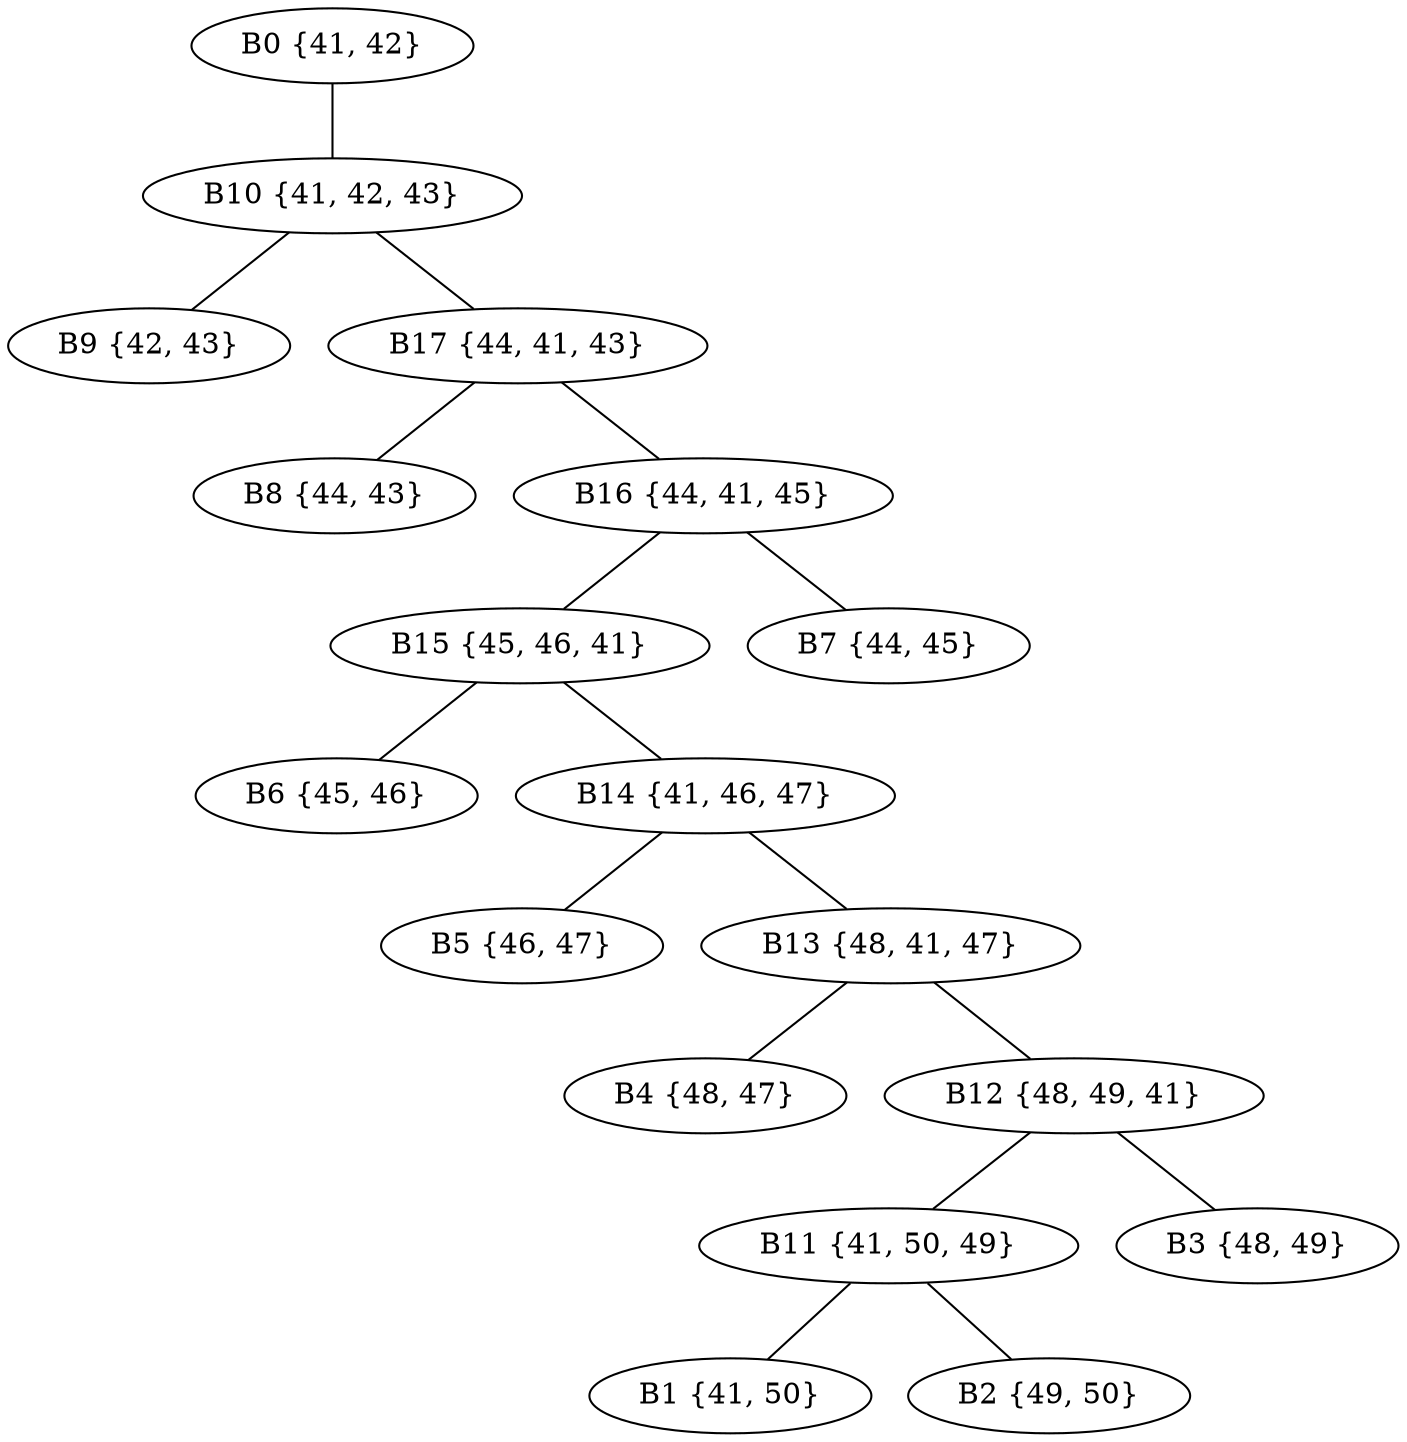 graph td {
	B0 [label="B0 {41, 42}"];
	B10 [label="B10 {41, 42, 43}"];
	B0 -- B10;
	B9 [label="B9 {42, 43}"];
	B10 -- B9;
	B17 [label="B17 {44, 41, 43}"];
	B10 -- B17;
	B8 [label="B8 {44, 43}"];
	B17 -- B8;
	B16 [label="B16 {44, 41, 45}"];
	B17 -- B16;
	B15 [label="B15 {45, 46, 41}"];
	B16 -- B15;
	B7 [label="B7 {44, 45}"];
	B16 -- B7;
	B6 [label="B6 {45, 46}"];
	B15 -- B6;
	B14 [label="B14 {41, 46, 47}"];
	B15 -- B14;
	B5 [label="B5 {46, 47}"];
	B14 -- B5;
	B13 [label="B13 {48, 41, 47}"];
	B14 -- B13;
	B4 [label="B4 {48, 47}"];
	B13 -- B4;
	B12 [label="B12 {48, 49, 41}"];
	B13 -- B12;
	B11 [label="B11 {41, 50, 49}"];
	B12 -- B11;
	B3 [label="B3 {48, 49}"];
	B12 -- B3;
	B1 [label="B1 {41, 50}"];
	B11 -- B1;
	B2 [label="B2 {49, 50}"];
	B11 -- B2;
}

